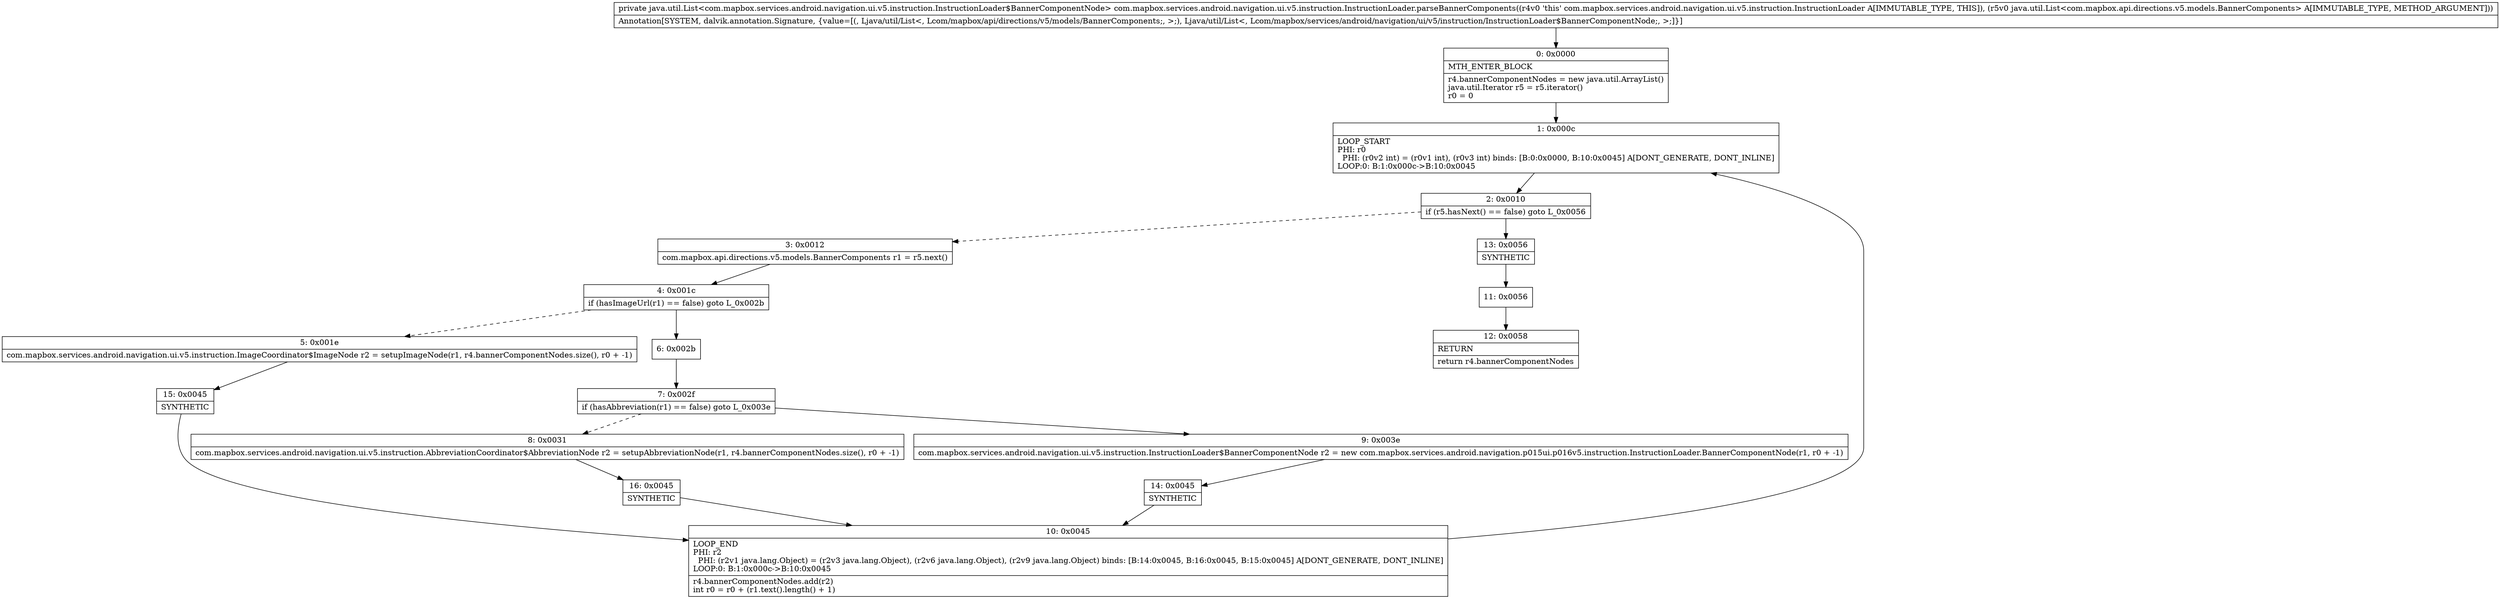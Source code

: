 digraph "CFG forcom.mapbox.services.android.navigation.ui.v5.instruction.InstructionLoader.parseBannerComponents(Ljava\/util\/List;)Ljava\/util\/List;" {
Node_0 [shape=record,label="{0\:\ 0x0000|MTH_ENTER_BLOCK\l|r4.bannerComponentNodes = new java.util.ArrayList()\ljava.util.Iterator r5 = r5.iterator()\lr0 = 0\l}"];
Node_1 [shape=record,label="{1\:\ 0x000c|LOOP_START\lPHI: r0 \l  PHI: (r0v2 int) = (r0v1 int), (r0v3 int) binds: [B:0:0x0000, B:10:0x0045] A[DONT_GENERATE, DONT_INLINE]\lLOOP:0: B:1:0x000c\-\>B:10:0x0045\l}"];
Node_2 [shape=record,label="{2\:\ 0x0010|if (r5.hasNext() == false) goto L_0x0056\l}"];
Node_3 [shape=record,label="{3\:\ 0x0012|com.mapbox.api.directions.v5.models.BannerComponents r1 = r5.next()\l}"];
Node_4 [shape=record,label="{4\:\ 0x001c|if (hasImageUrl(r1) == false) goto L_0x002b\l}"];
Node_5 [shape=record,label="{5\:\ 0x001e|com.mapbox.services.android.navigation.ui.v5.instruction.ImageCoordinator$ImageNode r2 = setupImageNode(r1, r4.bannerComponentNodes.size(), r0 + \-1)\l}"];
Node_6 [shape=record,label="{6\:\ 0x002b}"];
Node_7 [shape=record,label="{7\:\ 0x002f|if (hasAbbreviation(r1) == false) goto L_0x003e\l}"];
Node_8 [shape=record,label="{8\:\ 0x0031|com.mapbox.services.android.navigation.ui.v5.instruction.AbbreviationCoordinator$AbbreviationNode r2 = setupAbbreviationNode(r1, r4.bannerComponentNodes.size(), r0 + \-1)\l}"];
Node_9 [shape=record,label="{9\:\ 0x003e|com.mapbox.services.android.navigation.ui.v5.instruction.InstructionLoader$BannerComponentNode r2 = new com.mapbox.services.android.navigation.p015ui.p016v5.instruction.InstructionLoader.BannerComponentNode(r1, r0 + \-1)\l}"];
Node_10 [shape=record,label="{10\:\ 0x0045|LOOP_END\lPHI: r2 \l  PHI: (r2v1 java.lang.Object) = (r2v3 java.lang.Object), (r2v6 java.lang.Object), (r2v9 java.lang.Object) binds: [B:14:0x0045, B:16:0x0045, B:15:0x0045] A[DONT_GENERATE, DONT_INLINE]\lLOOP:0: B:1:0x000c\-\>B:10:0x0045\l|r4.bannerComponentNodes.add(r2)\lint r0 = r0 + (r1.text().length() + 1)\l}"];
Node_11 [shape=record,label="{11\:\ 0x0056}"];
Node_12 [shape=record,label="{12\:\ 0x0058|RETURN\l|return r4.bannerComponentNodes\l}"];
Node_13 [shape=record,label="{13\:\ 0x0056|SYNTHETIC\l}"];
Node_14 [shape=record,label="{14\:\ 0x0045|SYNTHETIC\l}"];
Node_15 [shape=record,label="{15\:\ 0x0045|SYNTHETIC\l}"];
Node_16 [shape=record,label="{16\:\ 0x0045|SYNTHETIC\l}"];
MethodNode[shape=record,label="{private java.util.List\<com.mapbox.services.android.navigation.ui.v5.instruction.InstructionLoader$BannerComponentNode\> com.mapbox.services.android.navigation.ui.v5.instruction.InstructionLoader.parseBannerComponents((r4v0 'this' com.mapbox.services.android.navigation.ui.v5.instruction.InstructionLoader A[IMMUTABLE_TYPE, THIS]), (r5v0 java.util.List\<com.mapbox.api.directions.v5.models.BannerComponents\> A[IMMUTABLE_TYPE, METHOD_ARGUMENT]))  | Annotation[SYSTEM, dalvik.annotation.Signature, \{value=[(, Ljava\/util\/List\<, Lcom\/mapbox\/api\/directions\/v5\/models\/BannerComponents;, \>;), Ljava\/util\/List\<, Lcom\/mapbox\/services\/android\/navigation\/ui\/v5\/instruction\/InstructionLoader$BannerComponentNode;, \>;]\}]\l}"];
MethodNode -> Node_0;
Node_0 -> Node_1;
Node_1 -> Node_2;
Node_2 -> Node_3[style=dashed];
Node_2 -> Node_13;
Node_3 -> Node_4;
Node_4 -> Node_5[style=dashed];
Node_4 -> Node_6;
Node_5 -> Node_15;
Node_6 -> Node_7;
Node_7 -> Node_8[style=dashed];
Node_7 -> Node_9;
Node_8 -> Node_16;
Node_9 -> Node_14;
Node_10 -> Node_1;
Node_11 -> Node_12;
Node_13 -> Node_11;
Node_14 -> Node_10;
Node_15 -> Node_10;
Node_16 -> Node_10;
}

